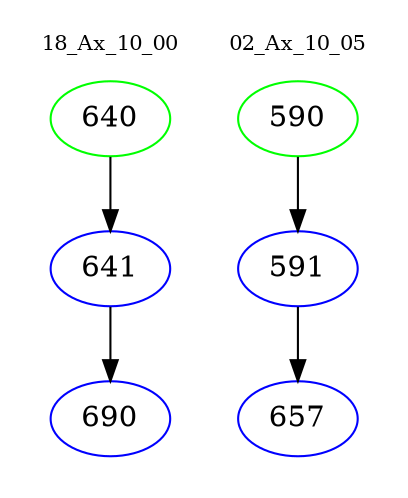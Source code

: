 digraph{
subgraph cluster_0 {
color = white
label = "18_Ax_10_00";
fontsize=10;
T0_640 [label="640", color="green"]
T0_640 -> T0_641 [color="black"]
T0_641 [label="641", color="blue"]
T0_641 -> T0_690 [color="black"]
T0_690 [label="690", color="blue"]
}
subgraph cluster_1 {
color = white
label = "02_Ax_10_05";
fontsize=10;
T1_590 [label="590", color="green"]
T1_590 -> T1_591 [color="black"]
T1_591 [label="591", color="blue"]
T1_591 -> T1_657 [color="black"]
T1_657 [label="657", color="blue"]
}
}
